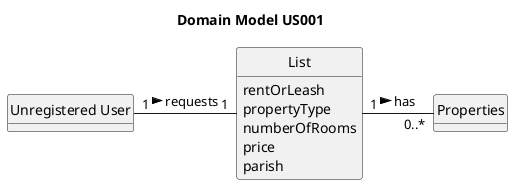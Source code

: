 @startuml
skinparam monochrome true
skinparam packageStyle rectangle
skinparam shadowing false


skinparam classAttributeIconSize 0

hide circle
hide methods

title Domain Model US001

class List {
rentOrLeash
propertyType
numberOfRooms
price
parish
}

class "Unregistered User" {
}

class Properties {
}

"Unregistered User" "1" - "1" List : requests >
List "1" - "0..*" Properties : has >















@enduml